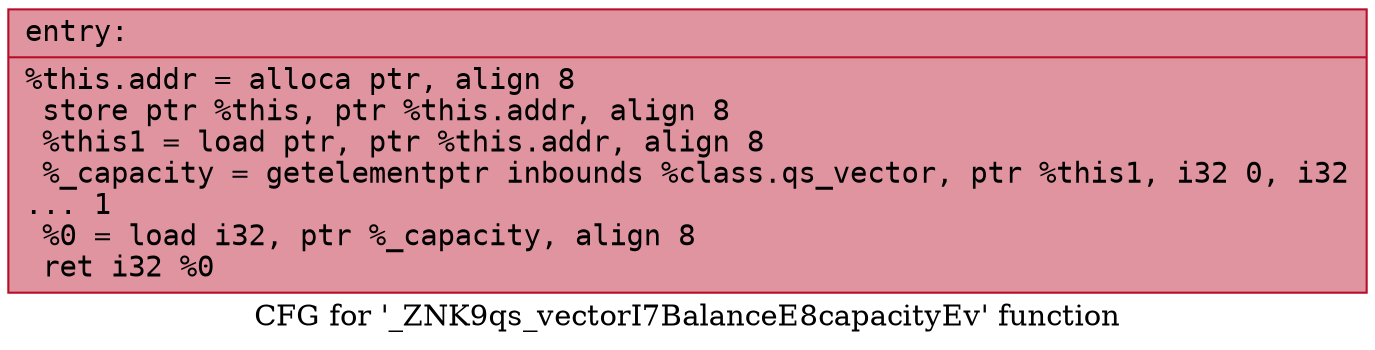 digraph "CFG for '_ZNK9qs_vectorI7BalanceE8capacityEv' function" {
	label="CFG for '_ZNK9qs_vectorI7BalanceE8capacityEv' function";

	Node0x556c3c794c80 [shape=record,color="#b70d28ff", style=filled, fillcolor="#b70d2870" fontname="Courier",label="{entry:\l|  %this.addr = alloca ptr, align 8\l  store ptr %this, ptr %this.addr, align 8\l  %this1 = load ptr, ptr %this.addr, align 8\l  %_capacity = getelementptr inbounds %class.qs_vector, ptr %this1, i32 0, i32\l... 1\l  %0 = load i32, ptr %_capacity, align 8\l  ret i32 %0\l}"];
}
